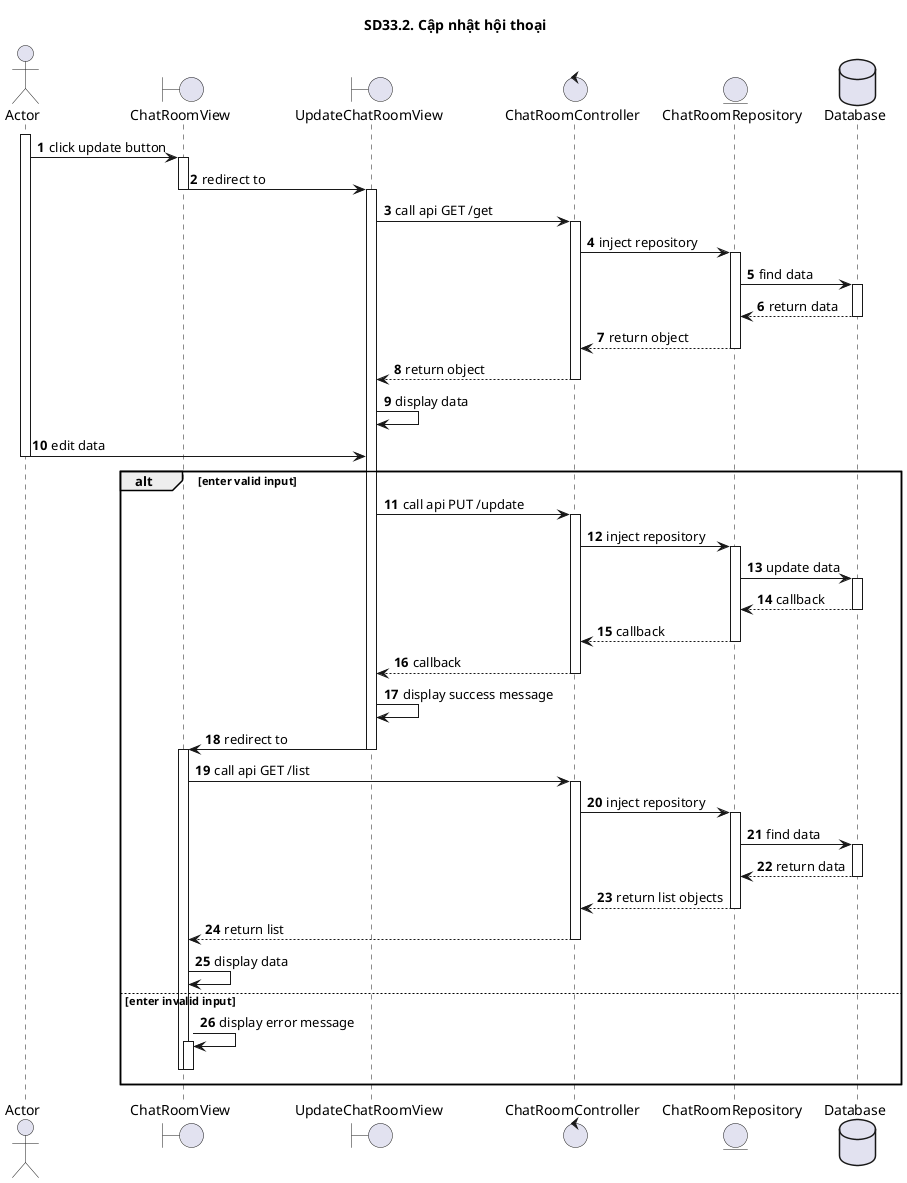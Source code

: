 @startuml SQ
autonumber
title SD33.2. Cập nhật hội thoại
actor "Actor" as actor
boundary "ChatRoomView" as view
boundary "UpdateChatRoomView" as create
control "ChatRoomController" as controller
entity "ChatRoomRepository" as model
database "Database" as database
activate actor
actor -> view: click update button
activate view
view -> create: redirect to
deactivate view
activate create
create -> controller: call api GET /get
activate controller
controller->model:inject repository
activate model
model -> database: find data
activate database
database --> model: return data
deactivate database
model --> controller: return object
deactivate model
controller --> create: return object
deactivate controller
create -> create: display data
actor -> create: edit data
deactivate actor
alt enter valid input
create -> controller: call api PUT /update
activate controller
controller -> model: inject repository
activate model
model -> database: update data
activate database
database --> model: callback
deactivate database
model --> controller: callback
deactivate model
controller --> create: callback
deactivate controller
create -> create: display success message
create -> view: redirect to
deactivate create
activate  view
view -> controller: call api GET /list
activate controller
controller -> model: inject repository
activate model
model -> database: find data
activate database
database --> model: return data
deactivate database
model --> controller: return list objects
deactivate model
controller --> view: return list
deactivate controller
view -> view: display data
else enter invalid input
view -> view: display error message
activate view
deactivate view
deactivate view
end
@enduml